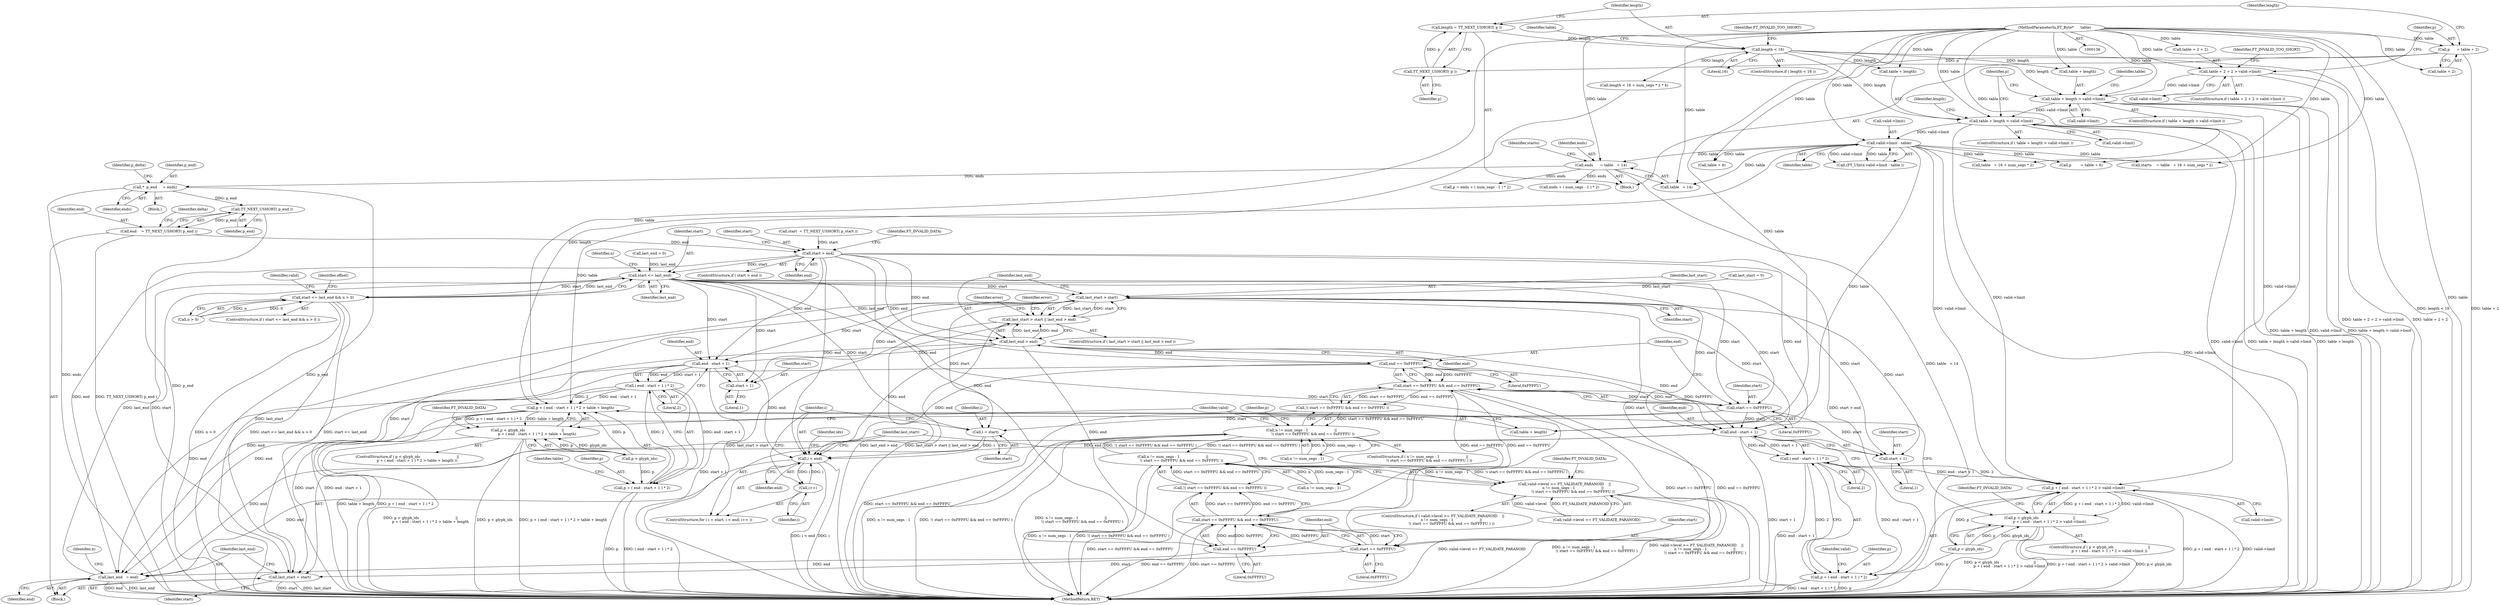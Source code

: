 digraph "1_savannah_9bd20b7304aae61de5d50ac359cf27132bafd4c1@pointer" {
"1000402" [label="(Call,TT_NEXT_USHORT( p_end ))"];
"1000372" [label="(Call,*  p_end     = ends)"];
"1000296" [label="(Call,ends      = table   + 14)"];
"1000137" [label="(MethodParameterIn,FT_Byte*      table)"];
"1000198" [label="(Call,valid->limit - table)"];
"1000186" [label="(Call,table + length > valid->limit)"];
"1000173" [label="(Call,length < 16)"];
"1000168" [label="(Call,length = TT_NEXT_USHORT( p ))"];
"1000170" [label="(Call,TT_NEXT_USHORT( p ))"];
"1000163" [label="(Call,p      = table + 2)"];
"1000178" [label="(Call,table + length > valid->limit)"];
"1000153" [label="(Call,table + 2 + 2 > valid->limit)"];
"1000400" [label="(Call,end    = TT_NEXT_USHORT( p_end ))"];
"1000413" [label="(Call,start > end)"];
"1000419" [label="(Call,start <= last_end)"];
"1000418" [label="(Call,start <= last_end && n > 0)"];
"1000437" [label="(Call,last_start > start)"];
"1000436" [label="(Call,last_start > start || last_end > end)"];
"1000476" [label="(Call,end - start + 1)"];
"1000475" [label="(Call,( end - start + 1 ) * 2)"];
"1000472" [label="(Call,p + ( end - start + 1 ) * 2 > table + length)"];
"1000468" [label="(Call,p < glyph_ids                                ||\n                 p + ( end - start + 1 ) * 2 > table + length)"];
"1000473" [label="(Call,p + ( end - start + 1 ) * 2)"];
"1000535" [label="(Call,i < end)"];
"1000538" [label="(Call,i++)"];
"1000596" [label="(Call,last_end   = end)"];
"1000478" [label="(Call,start + 1)"];
"1000496" [label="(Call,start == 0xFFFFU)"];
"1000495" [label="(Call,start == 0xFFFFU && end == 0xFFFFU)"];
"1000494" [label="(Call,!( start == 0xFFFFU && end == 0xFFFFU ))"];
"1000488" [label="(Call,n != num_segs - 1                       ||\n                    !( start == 0xFFFFU && end == 0xFFFFU ))"];
"1000578" [label="(Call,n != num_segs - 1                       ||\n               !( start == 0xFFFFU && end == 0xFFFFU ))"];
"1000572" [label="(Call,valid->level >= FT_VALIDATE_PARANOID    ||\n               n != num_segs - 1                       ||\n               !( start == 0xFFFFU && end == 0xFFFFU ))"];
"1000585" [label="(Call,start == 0xFFFFU && end == 0xFFFFU)"];
"1000584" [label="(Call,!( start == 0xFFFFU && end == 0xFFFFU ))"];
"1000512" [label="(Call,end - start + 1)"];
"1000511" [label="(Call,( end - start + 1 ) * 2)"];
"1000508" [label="(Call,p + ( end - start + 1 ) * 2 > valid->limit)"];
"1000504" [label="(Call,p < glyph_ids                              ||\n                 p + ( end - start + 1 ) * 2 > valid->limit)"];
"1000509" [label="(Call,p + ( end - start + 1 ) * 2)"];
"1000514" [label="(Call,start + 1)"];
"1000532" [label="(Call,i = start)"];
"1000593" [label="(Call,last_start = start)"];
"1000586" [label="(Call,start == 0xFFFFU)"];
"1000440" [label="(Call,last_end > end)"];
"1000499" [label="(Call,end == 0xFFFFU)"];
"1000589" [label="(Call,end == 0xFFFFU)"];
"1000438" [label="(Identifier,last_start)"];
"1000539" [label="(Identifier,i)"];
"1000516" [label="(Literal,1)"];
"1000417" [label="(ControlStructure,if ( start <= last_end && n > 0 ))"];
"1000413" [label="(Call,start > end)"];
"1000598" [label="(Identifier,end)"];
"1000186" [label="(Call,table + length > valid->limit)"];
"1000436" [label="(Call,last_start > start || last_end > end)"];
"1000419" [label="(Call,start <= last_end)"];
"1000170" [label="(Call,TT_NEXT_USHORT( p ))"];
"1000422" [label="(Call,n > 0)"];
"1000498" [label="(Literal,0xFFFFU)"];
"1000416" [label="(Identifier,FT_INVALID_DATA)"];
"1000163" [label="(Call,p      = table + 2)"];
"1000374" [label="(Identifier,ends)"];
"1000595" [label="(Identifier,start)"];
"1000594" [label="(Identifier,last_start)"];
"1000190" [label="(Call,valid->limit)"];
"1000420" [label="(Identifier,start)"];
"1000159" [label="(Call,valid->limit)"];
"1000403" [label="(Identifier,p_end)"];
"1000373" [label="(Identifier,p_end)"];
"1000512" [label="(Call,end - start + 1)"];
"1000517" [label="(Literal,2)"];
"1000188" [label="(Identifier,table)"];
"1000500" [label="(Identifier,end)"];
"1000442" [label="(Identifier,end)"];
"1000435" [label="(ControlStructure,if ( last_start > start || last_end > end ))"];
"1000488" [label="(Call,n != num_segs - 1                       ||\n                    !( start == 0xFFFFU && end == 0xFFFFU ))"];
"1000179" [label="(Call,table + length)"];
"1000205" [label="(Call,table + 6)"];
"1000571" [label="(ControlStructure,if ( valid->level >= FT_VALIDATE_PARANOID    ||\n               n != num_segs - 1                       ||\n               !( start == 0xFFFFU && end == 0xFFFFU ) ))"];
"1000202" [label="(Identifier,table)"];
"1000154" [label="(Call,table + 2 + 2)"];
"1000139" [label="(Block,)"];
"1000499" [label="(Call,end == 0xFFFFU)"];
"1000483" [label="(Identifier,table)"];
"1000505" [label="(Call,p < glyph_ids)"];
"1000421" [label="(Identifier,last_end)"];
"1000596" [label="(Call,last_end   = end)"];
"1000439" [label="(Identifier,start)"];
"1000418" [label="(Call,start <= last_end && n > 0)"];
"1000508" [label="(Call,p + ( end - start + 1 ) * 2 > valid->limit)"];
"1000503" [label="(ControlStructure,if ( p < glyph_ids                              ||\n                 p + ( end - start + 1 ) * 2 > valid->limit ))"];
"1000472" [label="(Call,p + ( end - start + 1 ) * 2 > table + length)"];
"1000504" [label="(Call,p < glyph_ids                              ||\n                 p + ( end - start + 1 ) * 2 > valid->limit)"];
"1000487" [label="(ControlStructure,if ( n != num_segs - 1                       ||\n                    !( start == 0xFFFFU && end == 0xFFFFU ) ))"];
"1000579" [label="(Call,n != num_segs - 1)"];
"1000423" [label="(Identifier,n)"];
"1000296" [label="(Call,ends      = table   + 14)"];
"1000175" [label="(Literal,16)"];
"1000338" [label="(Call,p = ends + ( num_segs - 1 ) * 2)"];
"1000164" [label="(Identifier,p)"];
"1000592" [label="(Identifier,FT_INVALID_DATA)"];
"1000168" [label="(Call,length = TT_NEXT_USHORT( p ))"];
"1000597" [label="(Identifier,last_end)"];
"1000525" [label="(Identifier,valid)"];
"1000485" [label="(Identifier,FT_INVALID_DATA)"];
"1000506" [label="(Identifier,p)"];
"1000476" [label="(Call,end - start + 1)"];
"1000412" [label="(ControlStructure,if ( start > end ))"];
"1000297" [label="(Identifier,ends)"];
"1000415" [label="(Identifier,end)"];
"1000537" [label="(Identifier,end)"];
"1000536" [label="(Identifier,i)"];
"1000480" [label="(Literal,1)"];
"1000359" [label="(Call,last_start = 0)"];
"1000535" [label="(Call,i < end)"];
"1000196" [label="(Call,(FT_UInt)( valid->limit - table ))"];
"1000477" [label="(Identifier,end)"];
"1000533" [label="(Identifier,i)"];
"1000402" [label="(Call,TT_NEXT_USHORT( p_end ))"];
"1000363" [label="(Call,last_end = 0)"];
"1000153" [label="(Call,table + 2 + 2 > valid->limit)"];
"1000518" [label="(Call,valid->limit)"];
"1000377" [label="(Identifier,p_delta)"];
"1000173" [label="(Call,length < 16)"];
"1000584" [label="(Call,!( start == 0xFFFFU && end == 0xFFFFU ))"];
"1000532" [label="(Call,i = start)"];
"1000429" [label="(Identifier,valid)"];
"1000591" [label="(Literal,0xFFFFU)"];
"1000182" [label="(Call,valid->limit)"];
"1000187" [label="(Call,table + length)"];
"1000590" [label="(Identifier,end)"];
"1000573" [label="(Call,valid->level >= FT_VALIDATE_PARANOID)"];
"1000469" [label="(Call,p < glyph_ids)"];
"1000489" [label="(Call,n != num_segs - 1)"];
"1000414" [label="(Identifier,start)"];
"1000302" [label="(Identifier,starts)"];
"1000172" [label="(ControlStructure,if ( length < 16 ))"];
"1000514" [label="(Call,start + 1)"];
"1000185" [label="(ControlStructure,if ( table + length > valid->limit ))"];
"1000165" [label="(Call,table + 2)"];
"1000588" [label="(Literal,0xFFFFU)"];
"1000372" [label="(Call,*  p_end     = ends)"];
"1000542" [label="(Identifier,idx)"];
"1000340" [label="(Call,ends + ( num_segs - 1 ) * 2)"];
"1000400" [label="(Call,end    = TT_NEXT_USHORT( p_end ))"];
"1000137" [label="(MethodParameterIn,FT_Byte*      table)"];
"1000303" [label="(Call,table   + 16 + num_segs * 2)"];
"1000199" [label="(Call,valid->limit)"];
"1000601" [label="(MethodReturn,RET)"];
"1000204" [label="(Identifier,p)"];
"1000531" [label="(ControlStructure,for ( i = start; i < end; i++ ))"];
"1000572" [label="(Call,valid->level >= FT_VALIDATE_PARANOID    ||\n               n != num_segs - 1                       ||\n               !( start == 0xFFFFU && end == 0xFFFFU ))"];
"1000162" [label="(Identifier,FT_INVALID_TOO_SHORT)"];
"1000177" [label="(ControlStructure,if ( table + length > valid->limit ))"];
"1000497" [label="(Identifier,start)"];
"1000509" [label="(Call,p + ( end - start + 1 ) * 2)"];
"1000473" [label="(Call,p + ( end - start + 1 ) * 2)"];
"1000511" [label="(Call,( end - start + 1 ) * 2)"];
"1000195" [label="(Identifier,length)"];
"1000174" [label="(Identifier,length)"];
"1000481" [label="(Literal,2)"];
"1000474" [label="(Identifier,p)"];
"1000519" [label="(Identifier,valid)"];
"1000452" [label="(Identifier,offset)"];
"1000437" [label="(Call,last_start > start)"];
"1000585" [label="(Call,start == 0xFFFFU && end == 0xFFFFU)"];
"1000298" [label="(Call,table   + 14)"];
"1000171" [label="(Identifier,p)"];
"1000496" [label="(Call,start == 0xFFFFU)"];
"1000538" [label="(Call,i++)"];
"1000482" [label="(Call,table + length)"];
"1000479" [label="(Identifier,start)"];
"1000513" [label="(Identifier,end)"];
"1000228" [label="(Call,length < 16 + num_segs * 2 * 4)"];
"1000534" [label="(Identifier,start)"];
"1000203" [label="(Call,p        = table + 6)"];
"1000495" [label="(Call,start == 0xFFFFU && end == 0xFFFFU)"];
"1000586" [label="(Call,start == 0xFFFFU)"];
"1000353" [label="(Block,)"];
"1000510" [label="(Identifier,p)"];
"1000589" [label="(Call,end == 0xFFFFU)"];
"1000444" [label="(Identifier,error)"];
"1000515" [label="(Identifier,start)"];
"1000467" [label="(ControlStructure,if ( p < glyph_ids                                ||\n                 p + ( end - start + 1 ) * 2 > table + length ))"];
"1000176" [label="(Identifier,FT_INVALID_TOO_SHORT)"];
"1000494" [label="(Call,!( start == 0xFFFFU && end == 0xFFFFU ))"];
"1000152" [label="(ControlStructure,if ( table + 2 + 2 > valid->limit ))"];
"1000391" [label="(Identifier,n)"];
"1000180" [label="(Identifier,table)"];
"1000587" [label="(Identifier,start)"];
"1000198" [label="(Call,valid->limit - table)"];
"1000401" [label="(Identifier,end)"];
"1000478" [label="(Call,start + 1)"];
"1000521" [label="(Identifier,FT_INVALID_DATA)"];
"1000178" [label="(Call,table + length > valid->limit)"];
"1000405" [label="(Identifier,delta)"];
"1000396" [label="(Call,start  = TT_NEXT_USHORT( p_start ))"];
"1000441" [label="(Identifier,last_end)"];
"1000468" [label="(Call,p < glyph_ids                                ||\n                 p + ( end - start + 1 ) * 2 > table + length)"];
"1000301" [label="(Call,starts    = table   + 16 + num_segs * 2)"];
"1000169" [label="(Identifier,length)"];
"1000501" [label="(Literal,0xFFFFU)"];
"1000475" [label="(Call,( end - start + 1 ) * 2)"];
"1000593" [label="(Call,last_start = start)"];
"1000578" [label="(Call,n != num_segs - 1                       ||\n               !( start == 0xFFFFU && end == 0xFFFFU ))"];
"1000392" [label="(Block,)"];
"1000448" [label="(Identifier,error)"];
"1000440" [label="(Call,last_end > end)"];
"1000402" -> "1000400"  [label="AST: "];
"1000402" -> "1000403"  [label="CFG: "];
"1000403" -> "1000402"  [label="AST: "];
"1000400" -> "1000402"  [label="CFG: "];
"1000402" -> "1000601"  [label="DDG: p_end"];
"1000402" -> "1000400"  [label="DDG: p_end"];
"1000372" -> "1000402"  [label="DDG: p_end"];
"1000372" -> "1000353"  [label="AST: "];
"1000372" -> "1000374"  [label="CFG: "];
"1000373" -> "1000372"  [label="AST: "];
"1000374" -> "1000372"  [label="AST: "];
"1000377" -> "1000372"  [label="CFG: "];
"1000372" -> "1000601"  [label="DDG: p_end"];
"1000372" -> "1000601"  [label="DDG: ends"];
"1000296" -> "1000372"  [label="DDG: ends"];
"1000296" -> "1000139"  [label="AST: "];
"1000296" -> "1000298"  [label="CFG: "];
"1000297" -> "1000296"  [label="AST: "];
"1000298" -> "1000296"  [label="AST: "];
"1000302" -> "1000296"  [label="CFG: "];
"1000296" -> "1000601"  [label="DDG: table   + 14"];
"1000137" -> "1000296"  [label="DDG: table"];
"1000198" -> "1000296"  [label="DDG: table"];
"1000296" -> "1000338"  [label="DDG: ends"];
"1000296" -> "1000340"  [label="DDG: ends"];
"1000137" -> "1000136"  [label="AST: "];
"1000137" -> "1000601"  [label="DDG: table"];
"1000137" -> "1000153"  [label="DDG: table"];
"1000137" -> "1000154"  [label="DDG: table"];
"1000137" -> "1000163"  [label="DDG: table"];
"1000137" -> "1000165"  [label="DDG: table"];
"1000137" -> "1000178"  [label="DDG: table"];
"1000137" -> "1000179"  [label="DDG: table"];
"1000137" -> "1000186"  [label="DDG: table"];
"1000137" -> "1000187"  [label="DDG: table"];
"1000137" -> "1000198"  [label="DDG: table"];
"1000137" -> "1000203"  [label="DDG: table"];
"1000137" -> "1000205"  [label="DDG: table"];
"1000137" -> "1000298"  [label="DDG: table"];
"1000137" -> "1000301"  [label="DDG: table"];
"1000137" -> "1000303"  [label="DDG: table"];
"1000137" -> "1000472"  [label="DDG: table"];
"1000137" -> "1000482"  [label="DDG: table"];
"1000198" -> "1000196"  [label="AST: "];
"1000198" -> "1000202"  [label="CFG: "];
"1000199" -> "1000198"  [label="AST: "];
"1000202" -> "1000198"  [label="AST: "];
"1000196" -> "1000198"  [label="CFG: "];
"1000198" -> "1000601"  [label="DDG: valid->limit"];
"1000198" -> "1000196"  [label="DDG: valid->limit"];
"1000198" -> "1000196"  [label="DDG: table"];
"1000186" -> "1000198"  [label="DDG: valid->limit"];
"1000198" -> "1000203"  [label="DDG: table"];
"1000198" -> "1000205"  [label="DDG: table"];
"1000198" -> "1000298"  [label="DDG: table"];
"1000198" -> "1000301"  [label="DDG: table"];
"1000198" -> "1000303"  [label="DDG: table"];
"1000198" -> "1000472"  [label="DDG: table"];
"1000198" -> "1000482"  [label="DDG: table"];
"1000198" -> "1000508"  [label="DDG: valid->limit"];
"1000186" -> "1000185"  [label="AST: "];
"1000186" -> "1000190"  [label="CFG: "];
"1000187" -> "1000186"  [label="AST: "];
"1000190" -> "1000186"  [label="AST: "];
"1000195" -> "1000186"  [label="CFG: "];
"1000204" -> "1000186"  [label="CFG: "];
"1000186" -> "1000601"  [label="DDG: table + length > valid->limit"];
"1000186" -> "1000601"  [label="DDG: table + length"];
"1000186" -> "1000601"  [label="DDG: valid->limit"];
"1000173" -> "1000186"  [label="DDG: length"];
"1000178" -> "1000186"  [label="DDG: valid->limit"];
"1000186" -> "1000508"  [label="DDG: valid->limit"];
"1000173" -> "1000172"  [label="AST: "];
"1000173" -> "1000175"  [label="CFG: "];
"1000174" -> "1000173"  [label="AST: "];
"1000175" -> "1000173"  [label="AST: "];
"1000176" -> "1000173"  [label="CFG: "];
"1000180" -> "1000173"  [label="CFG: "];
"1000173" -> "1000601"  [label="DDG: length < 16"];
"1000168" -> "1000173"  [label="DDG: length"];
"1000173" -> "1000178"  [label="DDG: length"];
"1000173" -> "1000179"  [label="DDG: length"];
"1000173" -> "1000187"  [label="DDG: length"];
"1000173" -> "1000228"  [label="DDG: length"];
"1000168" -> "1000139"  [label="AST: "];
"1000168" -> "1000170"  [label="CFG: "];
"1000169" -> "1000168"  [label="AST: "];
"1000170" -> "1000168"  [label="AST: "];
"1000174" -> "1000168"  [label="CFG: "];
"1000170" -> "1000168"  [label="DDG: p"];
"1000170" -> "1000171"  [label="CFG: "];
"1000171" -> "1000170"  [label="AST: "];
"1000163" -> "1000170"  [label="DDG: p"];
"1000163" -> "1000139"  [label="AST: "];
"1000163" -> "1000165"  [label="CFG: "];
"1000164" -> "1000163"  [label="AST: "];
"1000165" -> "1000163"  [label="AST: "];
"1000169" -> "1000163"  [label="CFG: "];
"1000163" -> "1000601"  [label="DDG: table + 2"];
"1000178" -> "1000177"  [label="AST: "];
"1000178" -> "1000182"  [label="CFG: "];
"1000179" -> "1000178"  [label="AST: "];
"1000182" -> "1000178"  [label="AST: "];
"1000188" -> "1000178"  [label="CFG: "];
"1000204" -> "1000178"  [label="CFG: "];
"1000178" -> "1000601"  [label="DDG: valid->limit"];
"1000178" -> "1000601"  [label="DDG: table + length > valid->limit"];
"1000178" -> "1000601"  [label="DDG: table + length"];
"1000153" -> "1000178"  [label="DDG: valid->limit"];
"1000178" -> "1000508"  [label="DDG: valid->limit"];
"1000153" -> "1000152"  [label="AST: "];
"1000153" -> "1000159"  [label="CFG: "];
"1000154" -> "1000153"  [label="AST: "];
"1000159" -> "1000153"  [label="AST: "];
"1000162" -> "1000153"  [label="CFG: "];
"1000164" -> "1000153"  [label="CFG: "];
"1000153" -> "1000601"  [label="DDG: table + 2 + 2 > valid->limit"];
"1000153" -> "1000601"  [label="DDG: table + 2 + 2"];
"1000400" -> "1000392"  [label="AST: "];
"1000401" -> "1000400"  [label="AST: "];
"1000405" -> "1000400"  [label="CFG: "];
"1000400" -> "1000601"  [label="DDG: TT_NEXT_USHORT( p_end )"];
"1000400" -> "1000413"  [label="DDG: end"];
"1000413" -> "1000412"  [label="AST: "];
"1000413" -> "1000415"  [label="CFG: "];
"1000414" -> "1000413"  [label="AST: "];
"1000415" -> "1000413"  [label="AST: "];
"1000416" -> "1000413"  [label="CFG: "];
"1000420" -> "1000413"  [label="CFG: "];
"1000413" -> "1000601"  [label="DDG: start > end"];
"1000396" -> "1000413"  [label="DDG: start"];
"1000413" -> "1000419"  [label="DDG: start"];
"1000413" -> "1000440"  [label="DDG: end"];
"1000413" -> "1000476"  [label="DDG: end"];
"1000413" -> "1000499"  [label="DDG: end"];
"1000413" -> "1000512"  [label="DDG: end"];
"1000413" -> "1000535"  [label="DDG: end"];
"1000413" -> "1000589"  [label="DDG: end"];
"1000413" -> "1000596"  [label="DDG: end"];
"1000419" -> "1000418"  [label="AST: "];
"1000419" -> "1000421"  [label="CFG: "];
"1000420" -> "1000419"  [label="AST: "];
"1000421" -> "1000419"  [label="AST: "];
"1000423" -> "1000419"  [label="CFG: "];
"1000418" -> "1000419"  [label="CFG: "];
"1000419" -> "1000418"  [label="DDG: start"];
"1000419" -> "1000418"  [label="DDG: last_end"];
"1000363" -> "1000419"  [label="DDG: last_end"];
"1000596" -> "1000419"  [label="DDG: last_end"];
"1000419" -> "1000437"  [label="DDG: start"];
"1000419" -> "1000440"  [label="DDG: last_end"];
"1000419" -> "1000476"  [label="DDG: start"];
"1000419" -> "1000478"  [label="DDG: start"];
"1000419" -> "1000496"  [label="DDG: start"];
"1000419" -> "1000512"  [label="DDG: start"];
"1000419" -> "1000514"  [label="DDG: start"];
"1000419" -> "1000532"  [label="DDG: start"];
"1000419" -> "1000586"  [label="DDG: start"];
"1000419" -> "1000593"  [label="DDG: start"];
"1000418" -> "1000417"  [label="AST: "];
"1000418" -> "1000422"  [label="CFG: "];
"1000422" -> "1000418"  [label="AST: "];
"1000429" -> "1000418"  [label="CFG: "];
"1000452" -> "1000418"  [label="CFG: "];
"1000418" -> "1000601"  [label="DDG: n > 0"];
"1000418" -> "1000601"  [label="DDG: start <= last_end && n > 0"];
"1000418" -> "1000601"  [label="DDG: start <= last_end"];
"1000422" -> "1000418"  [label="DDG: n"];
"1000422" -> "1000418"  [label="DDG: 0"];
"1000437" -> "1000436"  [label="AST: "];
"1000437" -> "1000439"  [label="CFG: "];
"1000438" -> "1000437"  [label="AST: "];
"1000439" -> "1000437"  [label="AST: "];
"1000441" -> "1000437"  [label="CFG: "];
"1000436" -> "1000437"  [label="CFG: "];
"1000437" -> "1000436"  [label="DDG: last_start"];
"1000437" -> "1000436"  [label="DDG: start"];
"1000593" -> "1000437"  [label="DDG: last_start"];
"1000359" -> "1000437"  [label="DDG: last_start"];
"1000437" -> "1000476"  [label="DDG: start"];
"1000437" -> "1000478"  [label="DDG: start"];
"1000437" -> "1000496"  [label="DDG: start"];
"1000437" -> "1000512"  [label="DDG: start"];
"1000437" -> "1000514"  [label="DDG: start"];
"1000437" -> "1000532"  [label="DDG: start"];
"1000437" -> "1000586"  [label="DDG: start"];
"1000437" -> "1000593"  [label="DDG: start"];
"1000436" -> "1000435"  [label="AST: "];
"1000436" -> "1000440"  [label="CFG: "];
"1000440" -> "1000436"  [label="AST: "];
"1000444" -> "1000436"  [label="CFG: "];
"1000448" -> "1000436"  [label="CFG: "];
"1000436" -> "1000601"  [label="DDG: last_start > start || last_end > end"];
"1000436" -> "1000601"  [label="DDG: last_start > start"];
"1000436" -> "1000601"  [label="DDG: last_end > end"];
"1000440" -> "1000436"  [label="DDG: last_end"];
"1000440" -> "1000436"  [label="DDG: end"];
"1000476" -> "1000475"  [label="AST: "];
"1000476" -> "1000478"  [label="CFG: "];
"1000477" -> "1000476"  [label="AST: "];
"1000478" -> "1000476"  [label="AST: "];
"1000481" -> "1000476"  [label="CFG: "];
"1000476" -> "1000601"  [label="DDG: start + 1"];
"1000476" -> "1000475"  [label="DDG: end"];
"1000476" -> "1000475"  [label="DDG: start + 1"];
"1000440" -> "1000476"  [label="DDG: end"];
"1000476" -> "1000535"  [label="DDG: end"];
"1000476" -> "1000596"  [label="DDG: end"];
"1000475" -> "1000473"  [label="AST: "];
"1000475" -> "1000481"  [label="CFG: "];
"1000481" -> "1000475"  [label="AST: "];
"1000473" -> "1000475"  [label="CFG: "];
"1000475" -> "1000601"  [label="DDG: end - start + 1"];
"1000475" -> "1000472"  [label="DDG: end - start + 1"];
"1000475" -> "1000472"  [label="DDG: 2"];
"1000475" -> "1000473"  [label="DDG: end - start + 1"];
"1000475" -> "1000473"  [label="DDG: 2"];
"1000472" -> "1000468"  [label="AST: "];
"1000472" -> "1000482"  [label="CFG: "];
"1000473" -> "1000472"  [label="AST: "];
"1000482" -> "1000472"  [label="AST: "];
"1000468" -> "1000472"  [label="CFG: "];
"1000472" -> "1000601"  [label="DDG: p + ( end - start + 1 ) * 2"];
"1000472" -> "1000601"  [label="DDG: table + length"];
"1000472" -> "1000468"  [label="DDG: p + ( end - start + 1 ) * 2"];
"1000472" -> "1000468"  [label="DDG: table + length"];
"1000469" -> "1000472"  [label="DDG: p"];
"1000228" -> "1000472"  [label="DDG: length"];
"1000468" -> "1000467"  [label="AST: "];
"1000468" -> "1000469"  [label="CFG: "];
"1000469" -> "1000468"  [label="AST: "];
"1000485" -> "1000468"  [label="CFG: "];
"1000525" -> "1000468"  [label="CFG: "];
"1000468" -> "1000601"  [label="DDG: p + ( end - start + 1 ) * 2 > table + length"];
"1000468" -> "1000601"  [label="DDG: p < glyph_ids                                ||\n                 p + ( end - start + 1 ) * 2 > table + length"];
"1000468" -> "1000601"  [label="DDG: p < glyph_ids"];
"1000469" -> "1000468"  [label="DDG: p"];
"1000469" -> "1000468"  [label="DDG: glyph_ids"];
"1000474" -> "1000473"  [label="AST: "];
"1000483" -> "1000473"  [label="CFG: "];
"1000473" -> "1000601"  [label="DDG: p"];
"1000473" -> "1000601"  [label="DDG: ( end - start + 1 ) * 2"];
"1000469" -> "1000473"  [label="DDG: p"];
"1000535" -> "1000531"  [label="AST: "];
"1000535" -> "1000537"  [label="CFG: "];
"1000536" -> "1000535"  [label="AST: "];
"1000537" -> "1000535"  [label="AST: "];
"1000542" -> "1000535"  [label="CFG: "];
"1000594" -> "1000535"  [label="CFG: "];
"1000535" -> "1000601"  [label="DDG: i"];
"1000535" -> "1000601"  [label="DDG: i < end"];
"1000532" -> "1000535"  [label="DDG: i"];
"1000538" -> "1000535"  [label="DDG: i"];
"1000440" -> "1000535"  [label="DDG: end"];
"1000512" -> "1000535"  [label="DDG: end"];
"1000499" -> "1000535"  [label="DDG: end"];
"1000535" -> "1000538"  [label="DDG: i"];
"1000535" -> "1000596"  [label="DDG: end"];
"1000538" -> "1000531"  [label="AST: "];
"1000538" -> "1000539"  [label="CFG: "];
"1000539" -> "1000538"  [label="AST: "];
"1000536" -> "1000538"  [label="CFG: "];
"1000596" -> "1000392"  [label="AST: "];
"1000596" -> "1000598"  [label="CFG: "];
"1000597" -> "1000596"  [label="AST: "];
"1000598" -> "1000596"  [label="AST: "];
"1000391" -> "1000596"  [label="CFG: "];
"1000596" -> "1000601"  [label="DDG: end"];
"1000596" -> "1000601"  [label="DDG: last_end"];
"1000440" -> "1000596"  [label="DDG: end"];
"1000512" -> "1000596"  [label="DDG: end"];
"1000589" -> "1000596"  [label="DDG: end"];
"1000499" -> "1000596"  [label="DDG: end"];
"1000478" -> "1000480"  [label="CFG: "];
"1000479" -> "1000478"  [label="AST: "];
"1000480" -> "1000478"  [label="AST: "];
"1000496" -> "1000495"  [label="AST: "];
"1000496" -> "1000498"  [label="CFG: "];
"1000497" -> "1000496"  [label="AST: "];
"1000498" -> "1000496"  [label="AST: "];
"1000500" -> "1000496"  [label="CFG: "];
"1000495" -> "1000496"  [label="CFG: "];
"1000496" -> "1000495"  [label="DDG: start"];
"1000496" -> "1000495"  [label="DDG: 0xFFFFU"];
"1000496" -> "1000512"  [label="DDG: start"];
"1000496" -> "1000514"  [label="DDG: start"];
"1000496" -> "1000532"  [label="DDG: start"];
"1000496" -> "1000593"  [label="DDG: start"];
"1000495" -> "1000494"  [label="AST: "];
"1000495" -> "1000499"  [label="CFG: "];
"1000499" -> "1000495"  [label="AST: "];
"1000494" -> "1000495"  [label="CFG: "];
"1000495" -> "1000601"  [label="DDG: start == 0xFFFFU"];
"1000495" -> "1000601"  [label="DDG: end == 0xFFFFU"];
"1000495" -> "1000494"  [label="DDG: start == 0xFFFFU"];
"1000495" -> "1000494"  [label="DDG: end == 0xFFFFU"];
"1000499" -> "1000495"  [label="DDG: end"];
"1000499" -> "1000495"  [label="DDG: 0xFFFFU"];
"1000585" -> "1000495"  [label="DDG: end == 0xFFFFU"];
"1000495" -> "1000585"  [label="DDG: end == 0xFFFFU"];
"1000494" -> "1000488"  [label="AST: "];
"1000488" -> "1000494"  [label="CFG: "];
"1000494" -> "1000601"  [label="DDG: start == 0xFFFFU && end == 0xFFFFU"];
"1000494" -> "1000488"  [label="DDG: start == 0xFFFFU && end == 0xFFFFU"];
"1000488" -> "1000487"  [label="AST: "];
"1000488" -> "1000489"  [label="CFG: "];
"1000489" -> "1000488"  [label="AST: "];
"1000506" -> "1000488"  [label="CFG: "];
"1000525" -> "1000488"  [label="CFG: "];
"1000488" -> "1000601"  [label="DDG: n != num_segs - 1"];
"1000488" -> "1000601"  [label="DDG: !( start == 0xFFFFU && end == 0xFFFFU )"];
"1000488" -> "1000601"  [label="DDG: n != num_segs - 1                       ||\n                    !( start == 0xFFFFU && end == 0xFFFFU )"];
"1000489" -> "1000488"  [label="DDG: n"];
"1000489" -> "1000488"  [label="DDG: num_segs - 1"];
"1000578" -> "1000488"  [label="DDG: !( start == 0xFFFFU && end == 0xFFFFU )"];
"1000488" -> "1000578"  [label="DDG: !( start == 0xFFFFU && end == 0xFFFFU )"];
"1000578" -> "1000572"  [label="AST: "];
"1000578" -> "1000579"  [label="CFG: "];
"1000578" -> "1000584"  [label="CFG: "];
"1000579" -> "1000578"  [label="AST: "];
"1000584" -> "1000578"  [label="AST: "];
"1000572" -> "1000578"  [label="CFG: "];
"1000578" -> "1000601"  [label="DDG: n != num_segs - 1"];
"1000578" -> "1000601"  [label="DDG: !( start == 0xFFFFU && end == 0xFFFFU )"];
"1000578" -> "1000572"  [label="DDG: n != num_segs - 1"];
"1000578" -> "1000572"  [label="DDG: !( start == 0xFFFFU && end == 0xFFFFU )"];
"1000579" -> "1000578"  [label="DDG: n"];
"1000579" -> "1000578"  [label="DDG: num_segs - 1"];
"1000584" -> "1000578"  [label="DDG: start == 0xFFFFU && end == 0xFFFFU"];
"1000572" -> "1000571"  [label="AST: "];
"1000572" -> "1000573"  [label="CFG: "];
"1000573" -> "1000572"  [label="AST: "];
"1000592" -> "1000572"  [label="CFG: "];
"1000594" -> "1000572"  [label="CFG: "];
"1000572" -> "1000601"  [label="DDG: n != num_segs - 1                       ||\n               !( start == 0xFFFFU && end == 0xFFFFU )"];
"1000572" -> "1000601"  [label="DDG: valid->level >= FT_VALIDATE_PARANOID    ||\n               n != num_segs - 1                       ||\n               !( start == 0xFFFFU && end == 0xFFFFU )"];
"1000572" -> "1000601"  [label="DDG: valid->level >= FT_VALIDATE_PARANOID"];
"1000573" -> "1000572"  [label="DDG: valid->level"];
"1000573" -> "1000572"  [label="DDG: FT_VALIDATE_PARANOID"];
"1000585" -> "1000584"  [label="AST: "];
"1000585" -> "1000586"  [label="CFG: "];
"1000585" -> "1000589"  [label="CFG: "];
"1000586" -> "1000585"  [label="AST: "];
"1000589" -> "1000585"  [label="AST: "];
"1000584" -> "1000585"  [label="CFG: "];
"1000585" -> "1000601"  [label="DDG: end == 0xFFFFU"];
"1000585" -> "1000601"  [label="DDG: start == 0xFFFFU"];
"1000585" -> "1000584"  [label="DDG: start == 0xFFFFU"];
"1000585" -> "1000584"  [label="DDG: end == 0xFFFFU"];
"1000586" -> "1000585"  [label="DDG: start"];
"1000586" -> "1000585"  [label="DDG: 0xFFFFU"];
"1000589" -> "1000585"  [label="DDG: end"];
"1000589" -> "1000585"  [label="DDG: 0xFFFFU"];
"1000584" -> "1000601"  [label="DDG: start == 0xFFFFU && end == 0xFFFFU"];
"1000512" -> "1000511"  [label="AST: "];
"1000512" -> "1000514"  [label="CFG: "];
"1000513" -> "1000512"  [label="AST: "];
"1000514" -> "1000512"  [label="AST: "];
"1000517" -> "1000512"  [label="CFG: "];
"1000512" -> "1000601"  [label="DDG: start + 1"];
"1000512" -> "1000511"  [label="DDG: end"];
"1000512" -> "1000511"  [label="DDG: start + 1"];
"1000440" -> "1000512"  [label="DDG: end"];
"1000499" -> "1000512"  [label="DDG: end"];
"1000511" -> "1000509"  [label="AST: "];
"1000511" -> "1000517"  [label="CFG: "];
"1000517" -> "1000511"  [label="AST: "];
"1000509" -> "1000511"  [label="CFG: "];
"1000511" -> "1000601"  [label="DDG: end - start + 1"];
"1000511" -> "1000508"  [label="DDG: end - start + 1"];
"1000511" -> "1000508"  [label="DDG: 2"];
"1000511" -> "1000509"  [label="DDG: end - start + 1"];
"1000511" -> "1000509"  [label="DDG: 2"];
"1000508" -> "1000504"  [label="AST: "];
"1000508" -> "1000518"  [label="CFG: "];
"1000509" -> "1000508"  [label="AST: "];
"1000518" -> "1000508"  [label="AST: "];
"1000504" -> "1000508"  [label="CFG: "];
"1000508" -> "1000601"  [label="DDG: p + ( end - start + 1 ) * 2"];
"1000508" -> "1000601"  [label="DDG: valid->limit"];
"1000508" -> "1000504"  [label="DDG: p + ( end - start + 1 ) * 2"];
"1000508" -> "1000504"  [label="DDG: valid->limit"];
"1000505" -> "1000508"  [label="DDG: p"];
"1000504" -> "1000503"  [label="AST: "];
"1000504" -> "1000505"  [label="CFG: "];
"1000505" -> "1000504"  [label="AST: "];
"1000521" -> "1000504"  [label="CFG: "];
"1000525" -> "1000504"  [label="CFG: "];
"1000504" -> "1000601"  [label="DDG: p < glyph_ids"];
"1000504" -> "1000601"  [label="DDG: p < glyph_ids                              ||\n                 p + ( end - start + 1 ) * 2 > valid->limit"];
"1000504" -> "1000601"  [label="DDG: p + ( end - start + 1 ) * 2 > valid->limit"];
"1000505" -> "1000504"  [label="DDG: p"];
"1000505" -> "1000504"  [label="DDG: glyph_ids"];
"1000510" -> "1000509"  [label="AST: "];
"1000519" -> "1000509"  [label="CFG: "];
"1000509" -> "1000601"  [label="DDG: ( end - start + 1 ) * 2"];
"1000509" -> "1000601"  [label="DDG: p"];
"1000505" -> "1000509"  [label="DDG: p"];
"1000514" -> "1000516"  [label="CFG: "];
"1000515" -> "1000514"  [label="AST: "];
"1000516" -> "1000514"  [label="AST: "];
"1000532" -> "1000531"  [label="AST: "];
"1000532" -> "1000534"  [label="CFG: "];
"1000533" -> "1000532"  [label="AST: "];
"1000534" -> "1000532"  [label="AST: "];
"1000536" -> "1000532"  [label="CFG: "];
"1000593" -> "1000392"  [label="AST: "];
"1000593" -> "1000595"  [label="CFG: "];
"1000594" -> "1000593"  [label="AST: "];
"1000595" -> "1000593"  [label="AST: "];
"1000597" -> "1000593"  [label="CFG: "];
"1000593" -> "1000601"  [label="DDG: start"];
"1000593" -> "1000601"  [label="DDG: last_start"];
"1000586" -> "1000593"  [label="DDG: start"];
"1000586" -> "1000588"  [label="CFG: "];
"1000587" -> "1000586"  [label="AST: "];
"1000588" -> "1000586"  [label="AST: "];
"1000590" -> "1000586"  [label="CFG: "];
"1000440" -> "1000442"  [label="CFG: "];
"1000441" -> "1000440"  [label="AST: "];
"1000442" -> "1000440"  [label="AST: "];
"1000440" -> "1000499"  [label="DDG: end"];
"1000440" -> "1000589"  [label="DDG: end"];
"1000499" -> "1000501"  [label="CFG: "];
"1000500" -> "1000499"  [label="AST: "];
"1000501" -> "1000499"  [label="AST: "];
"1000589" -> "1000591"  [label="CFG: "];
"1000590" -> "1000589"  [label="AST: "];
"1000591" -> "1000589"  [label="AST: "];
}

